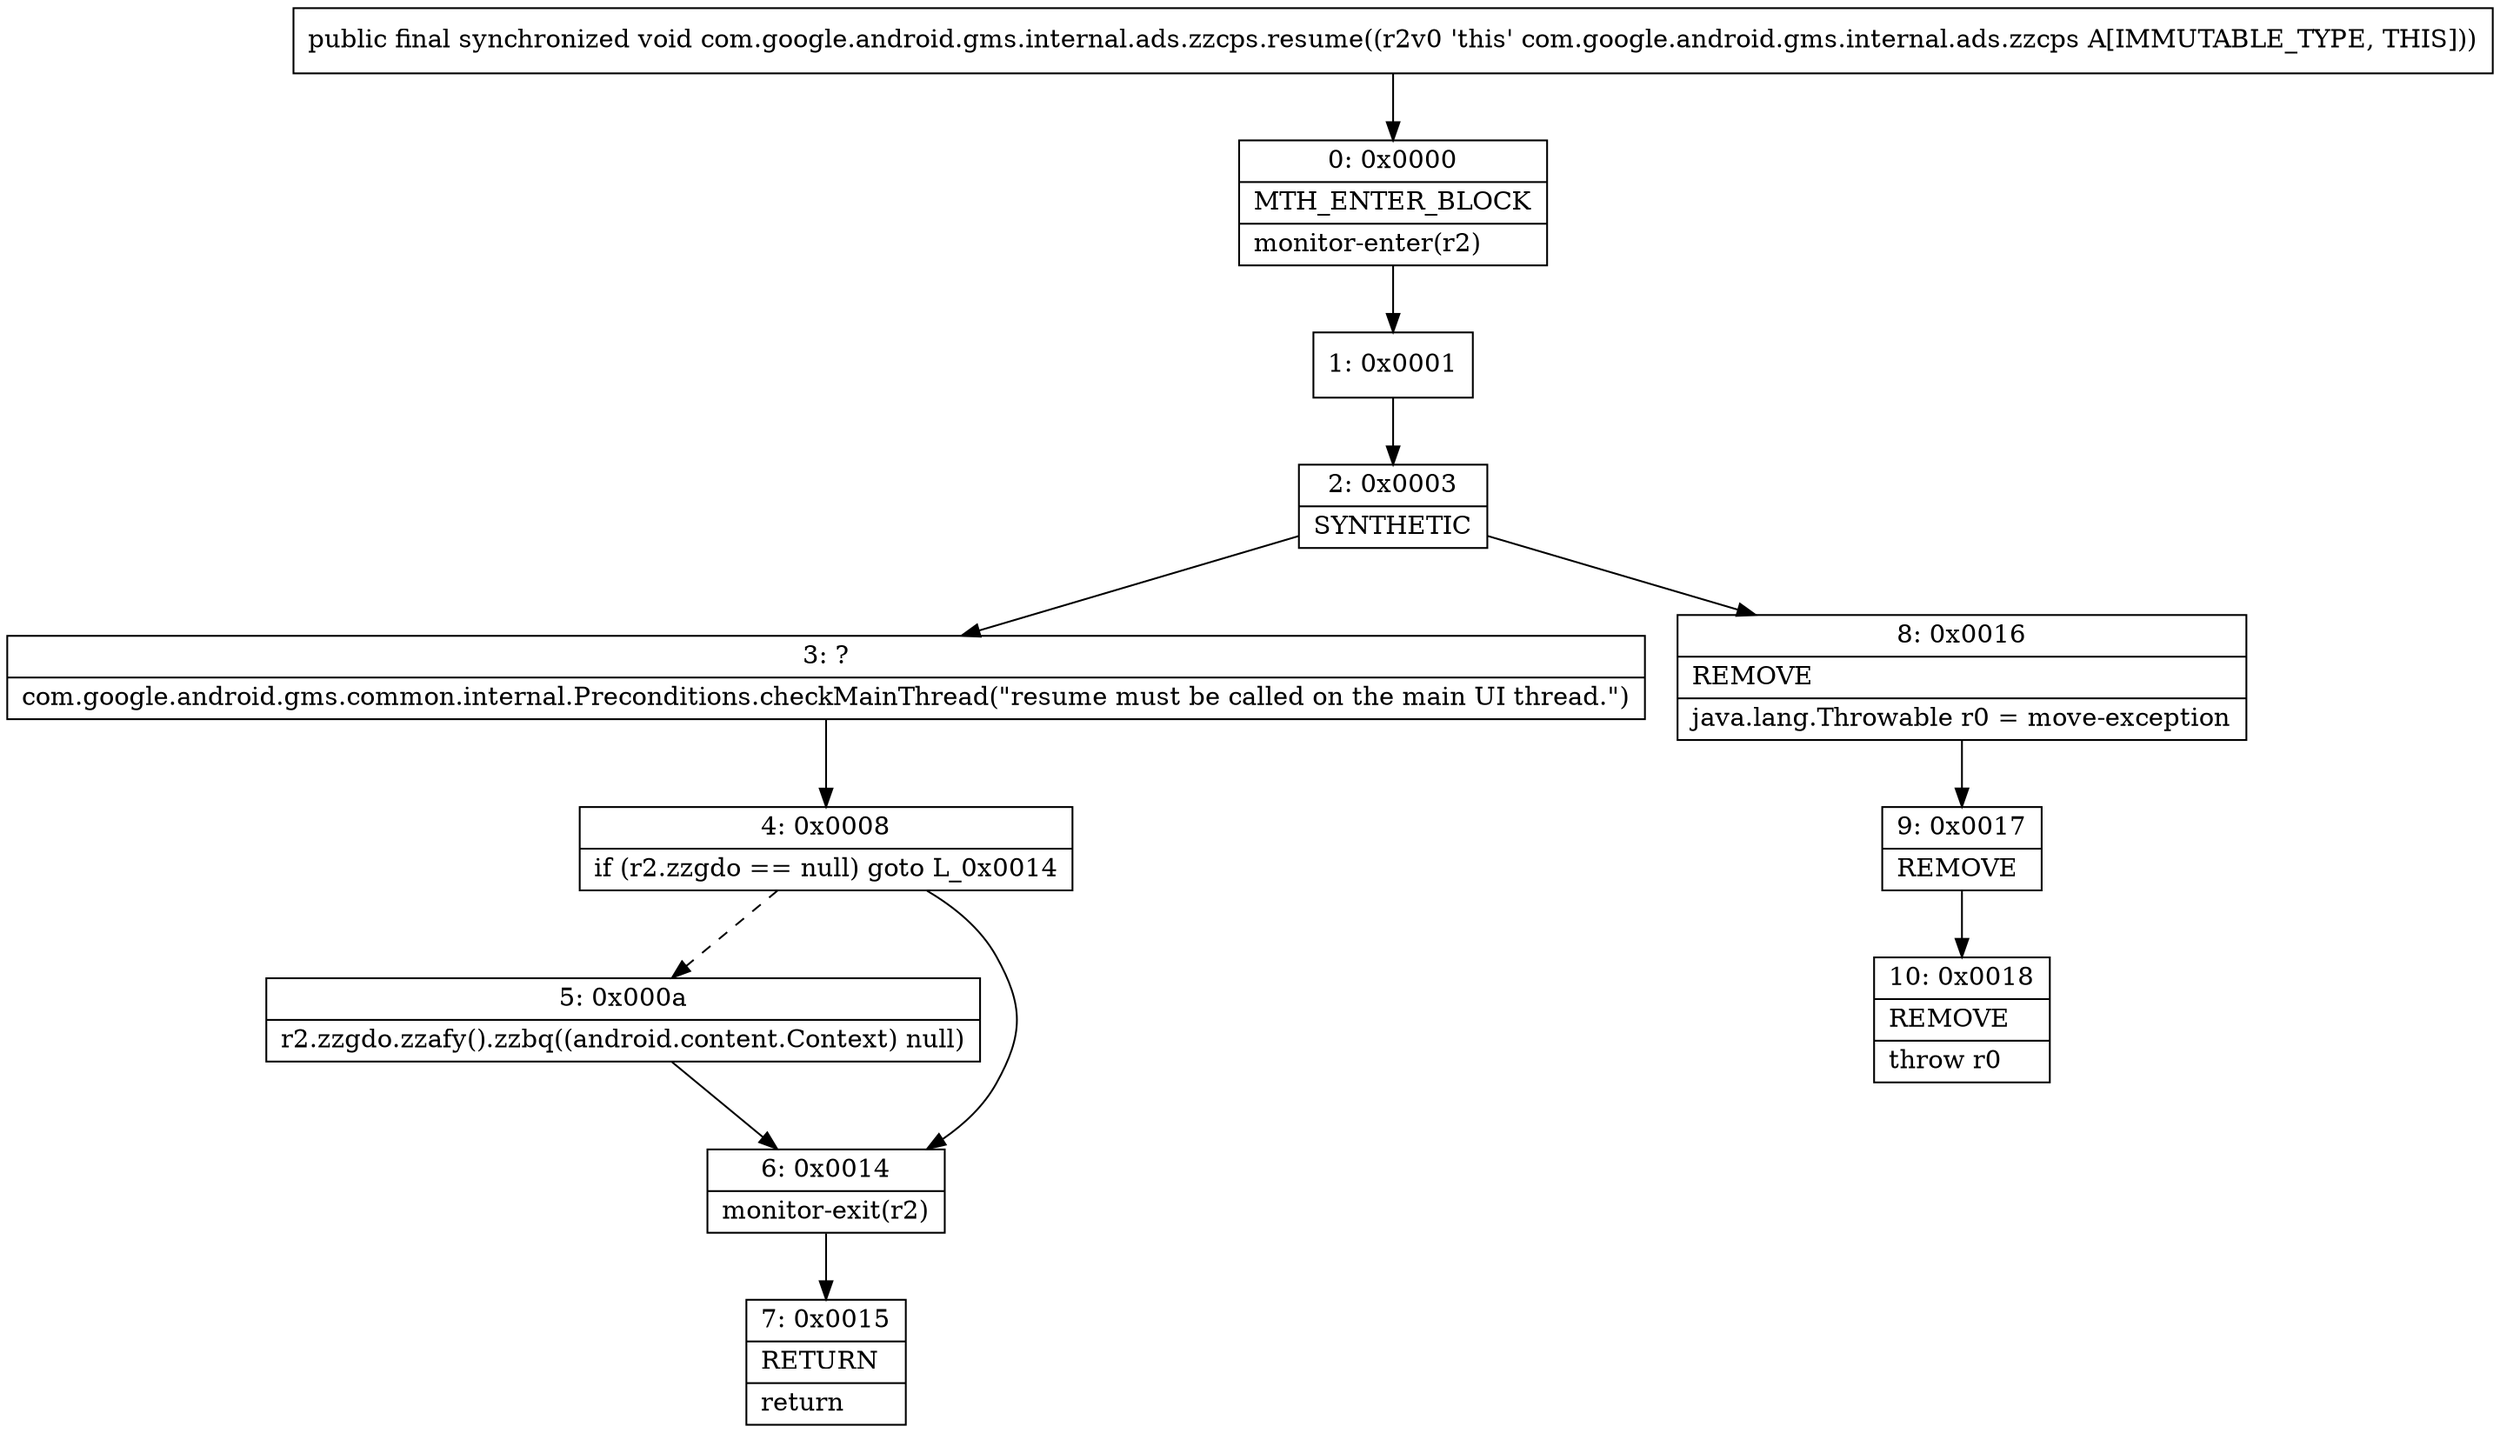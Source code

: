 digraph "CFG forcom.google.android.gms.internal.ads.zzcps.resume()V" {
Node_0 [shape=record,label="{0\:\ 0x0000|MTH_ENTER_BLOCK\l|monitor\-enter(r2)\l}"];
Node_1 [shape=record,label="{1\:\ 0x0001}"];
Node_2 [shape=record,label="{2\:\ 0x0003|SYNTHETIC\l}"];
Node_3 [shape=record,label="{3\:\ ?|com.google.android.gms.common.internal.Preconditions.checkMainThread(\"resume must be called on the main UI thread.\")\l}"];
Node_4 [shape=record,label="{4\:\ 0x0008|if (r2.zzgdo == null) goto L_0x0014\l}"];
Node_5 [shape=record,label="{5\:\ 0x000a|r2.zzgdo.zzafy().zzbq((android.content.Context) null)\l}"];
Node_6 [shape=record,label="{6\:\ 0x0014|monitor\-exit(r2)\l}"];
Node_7 [shape=record,label="{7\:\ 0x0015|RETURN\l|return\l}"];
Node_8 [shape=record,label="{8\:\ 0x0016|REMOVE\l|java.lang.Throwable r0 = move\-exception\l}"];
Node_9 [shape=record,label="{9\:\ 0x0017|REMOVE\l}"];
Node_10 [shape=record,label="{10\:\ 0x0018|REMOVE\l|throw r0\l}"];
MethodNode[shape=record,label="{public final synchronized void com.google.android.gms.internal.ads.zzcps.resume((r2v0 'this' com.google.android.gms.internal.ads.zzcps A[IMMUTABLE_TYPE, THIS])) }"];
MethodNode -> Node_0;
Node_0 -> Node_1;
Node_1 -> Node_2;
Node_2 -> Node_3;
Node_2 -> Node_8;
Node_3 -> Node_4;
Node_4 -> Node_5[style=dashed];
Node_4 -> Node_6;
Node_5 -> Node_6;
Node_6 -> Node_7;
Node_8 -> Node_9;
Node_9 -> Node_10;
}

